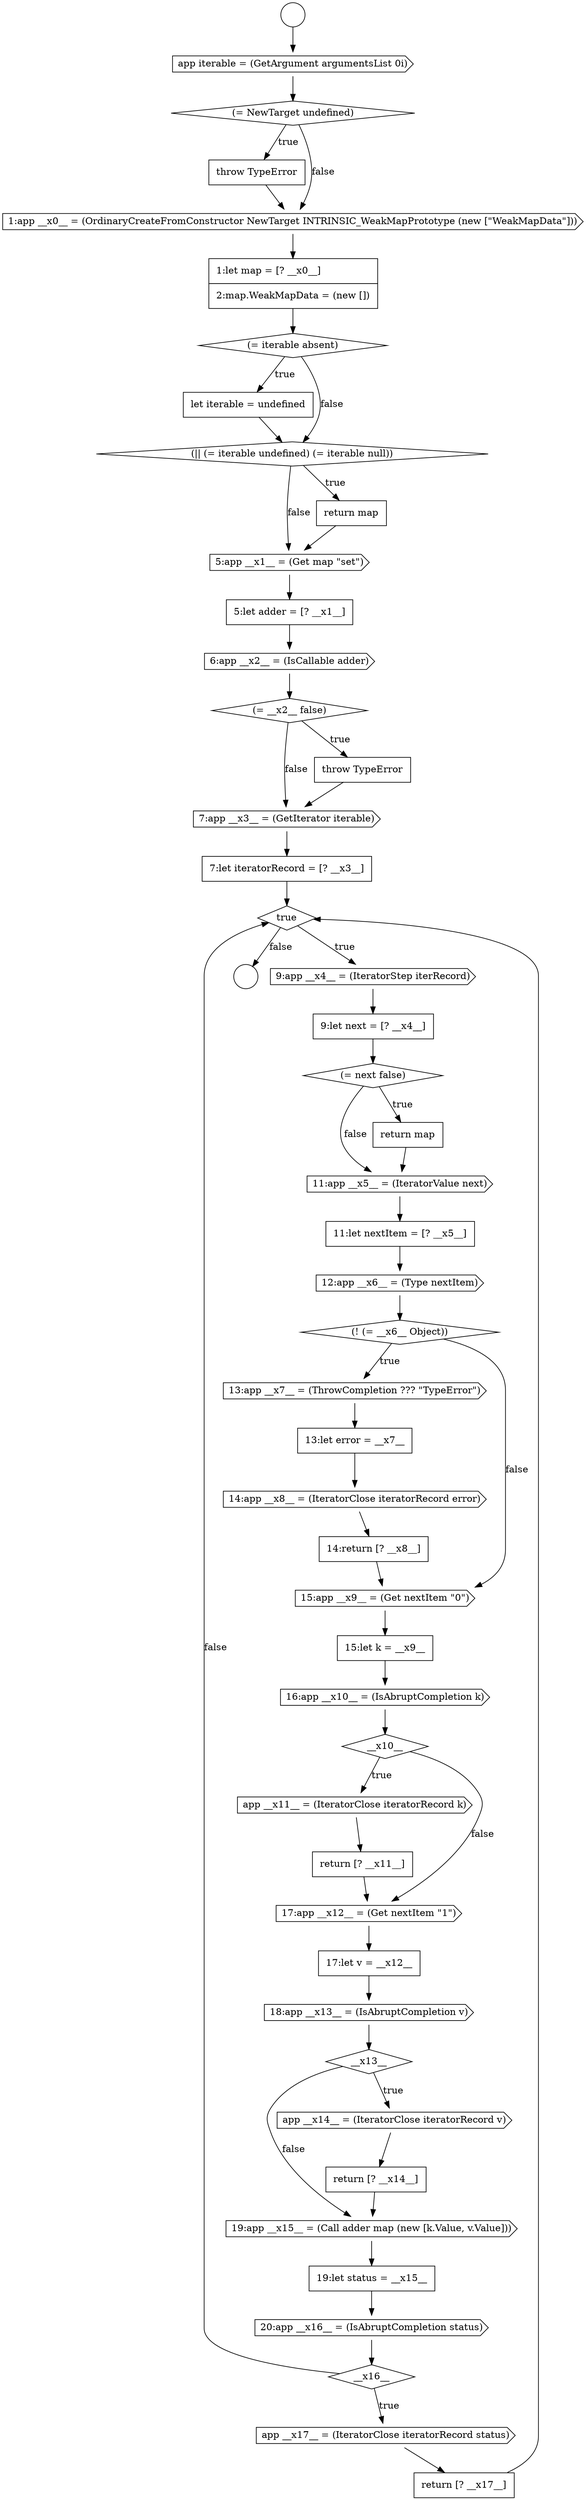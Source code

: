 digraph {
  node15926 [shape=diamond, label=<<font color="black">(= iterable absent)</font>> color="black" fillcolor="white" style=filled]
  node15931 [shape=none, margin=0, label=<<font color="black">
    <table border="0" cellborder="1" cellspacing="0" cellpadding="10">
      <tr><td align="left">5:let adder = [? __x1__]</td></tr>
    </table>
  </font>> color="black" fillcolor="white" style=filled]
  node15954 [shape=cds, label=<<font color="black">app __x11__ = (IteratorClose iteratorRecord k)</font>> color="black" fillcolor="white" style=filled]
  node15939 [shape=none, margin=0, label=<<font color="black">
    <table border="0" cellborder="1" cellspacing="0" cellpadding="10">
      <tr><td align="left">9:let next = [? __x4__]</td></tr>
    </table>
  </font>> color="black" fillcolor="white" style=filled]
  node15958 [shape=cds, label=<<font color="black">18:app __x13__ = (IsAbruptCompletion v)</font>> color="black" fillcolor="white" style=filled]
  node15947 [shape=none, margin=0, label=<<font color="black">
    <table border="0" cellborder="1" cellspacing="0" cellpadding="10">
      <tr><td align="left">13:let error = __x7__</td></tr>
    </table>
  </font>> color="black" fillcolor="white" style=filled]
  node15930 [shape=cds, label=<<font color="black">5:app __x1__ = (Get map &quot;set&quot;)</font>> color="black" fillcolor="white" style=filled]
  node15940 [shape=diamond, label=<<font color="black">(= next false)</font>> color="black" fillcolor="white" style=filled]
  node15951 [shape=none, margin=0, label=<<font color="black">
    <table border="0" cellborder="1" cellspacing="0" cellpadding="10">
      <tr><td align="left">15:let k = __x9__</td></tr>
    </table>
  </font>> color="black" fillcolor="white" style=filled]
  node15929 [shape=none, margin=0, label=<<font color="black">
    <table border="0" cellborder="1" cellspacing="0" cellpadding="10">
      <tr><td align="left">return map</td></tr>
    </table>
  </font>> color="black" fillcolor="white" style=filled]
  node15965 [shape=diamond, label=<<font color="black">__x16__</font>> color="black" fillcolor="white" style=filled]
  node15937 [shape=diamond, label=<<font color="black">true</font>> color="black" fillcolor="white" style=filled]
  node15925 [shape=none, margin=0, label=<<font color="black">
    <table border="0" cellborder="1" cellspacing="0" cellpadding="10">
      <tr><td align="left">1:let map = [? __x0__]</td></tr>
      <tr><td align="left">2:map.WeakMapData = (new [])</td></tr>
    </table>
  </font>> color="black" fillcolor="white" style=filled]
  node15957 [shape=none, margin=0, label=<<font color="black">
    <table border="0" cellborder="1" cellspacing="0" cellpadding="10">
      <tr><td align="left">17:let v = __x12__</td></tr>
    </table>
  </font>> color="black" fillcolor="white" style=filled]
  node15953 [shape=diamond, label=<<font color="black">__x10__</font>> color="black" fillcolor="white" style=filled]
  node15921 [shape=cds, label=<<font color="black">app iterable = (GetArgument argumentsList 0i)</font>> color="black" fillcolor="white" style=filled]
  node15942 [shape=cds, label=<<font color="black">11:app __x5__ = (IteratorValue next)</font>> color="black" fillcolor="white" style=filled]
  node15948 [shape=cds, label=<<font color="black">14:app __x8__ = (IteratorClose iteratorRecord error)</font>> color="black" fillcolor="white" style=filled]
  node15963 [shape=none, margin=0, label=<<font color="black">
    <table border="0" cellborder="1" cellspacing="0" cellpadding="10">
      <tr><td align="left">19:let status = __x15__</td></tr>
    </table>
  </font>> color="black" fillcolor="white" style=filled]
  node15922 [shape=diamond, label=<<font color="black">(= NewTarget undefined)</font>> color="black" fillcolor="white" style=filled]
  node15943 [shape=none, margin=0, label=<<font color="black">
    <table border="0" cellborder="1" cellspacing="0" cellpadding="10">
      <tr><td align="left">11:let nextItem = [? __x5__]</td></tr>
    </table>
  </font>> color="black" fillcolor="white" style=filled]
  node15967 [shape=none, margin=0, label=<<font color="black">
    <table border="0" cellborder="1" cellspacing="0" cellpadding="10">
      <tr><td align="left">return [? __x17__]</td></tr>
    </table>
  </font>> color="black" fillcolor="white" style=filled]
  node15952 [shape=cds, label=<<font color="black">16:app __x10__ = (IsAbruptCompletion k)</font>> color="black" fillcolor="white" style=filled]
  node15920 [shape=circle label=" " color="black" fillcolor="white" style=filled]
  node15962 [shape=cds, label=<<font color="black">19:app __x15__ = (Call adder map (new [k.Value, v.Value]))</font>> color="black" fillcolor="white" style=filled]
  node15935 [shape=cds, label=<<font color="black">7:app __x3__ = (GetIterator iterable)</font>> color="black" fillcolor="white" style=filled]
  node15944 [shape=cds, label=<<font color="black">12:app __x6__ = (Type nextItem)</font>> color="black" fillcolor="white" style=filled]
  node15959 [shape=diamond, label=<<font color="black">__x13__</font>> color="black" fillcolor="white" style=filled]
  node15927 [shape=none, margin=0, label=<<font color="black">
    <table border="0" cellborder="1" cellspacing="0" cellpadding="10">
      <tr><td align="left">let iterable = undefined</td></tr>
    </table>
  </font>> color="black" fillcolor="white" style=filled]
  node15934 [shape=none, margin=0, label=<<font color="black">
    <table border="0" cellborder="1" cellspacing="0" cellpadding="10">
      <tr><td align="left">throw TypeError</td></tr>
    </table>
  </font>> color="black" fillcolor="white" style=filled]
  node15955 [shape=none, margin=0, label=<<font color="black">
    <table border="0" cellborder="1" cellspacing="0" cellpadding="10">
      <tr><td align="left">return [? __x11__]</td></tr>
    </table>
  </font>> color="black" fillcolor="white" style=filled]
  node15923 [shape=none, margin=0, label=<<font color="black">
    <table border="0" cellborder="1" cellspacing="0" cellpadding="10">
      <tr><td align="left">throw TypeError</td></tr>
    </table>
  </font>> color="black" fillcolor="white" style=filled]
  node15919 [shape=circle label=" " color="black" fillcolor="white" style=filled]
  node15946 [shape=cds, label=<<font color="black">13:app __x7__ = (ThrowCompletion ??? &quot;TypeError&quot;)</font>> color="black" fillcolor="white" style=filled]
  node15936 [shape=none, margin=0, label=<<font color="black">
    <table border="0" cellborder="1" cellspacing="0" cellpadding="10">
      <tr><td align="left">7:let iteratorRecord = [? __x3__]</td></tr>
    </table>
  </font>> color="black" fillcolor="white" style=filled]
  node15941 [shape=none, margin=0, label=<<font color="black">
    <table border="0" cellborder="1" cellspacing="0" cellpadding="10">
      <tr><td align="left">return map</td></tr>
    </table>
  </font>> color="black" fillcolor="white" style=filled]
  node15961 [shape=none, margin=0, label=<<font color="black">
    <table border="0" cellborder="1" cellspacing="0" cellpadding="10">
      <tr><td align="left">return [? __x14__]</td></tr>
    </table>
  </font>> color="black" fillcolor="white" style=filled]
  node15966 [shape=cds, label=<<font color="black">app __x17__ = (IteratorClose iteratorRecord status)</font>> color="black" fillcolor="white" style=filled]
  node15960 [shape=cds, label=<<font color="black">app __x14__ = (IteratorClose iteratorRecord v)</font>> color="black" fillcolor="white" style=filled]
  node15933 [shape=diamond, label=<<font color="black">(= __x2__ false)</font>> color="black" fillcolor="white" style=filled]
  node15928 [shape=diamond, label=<<font color="black">(|| (= iterable undefined) (= iterable null))</font>> color="black" fillcolor="white" style=filled]
  node15924 [shape=cds, label=<<font color="black">1:app __x0__ = (OrdinaryCreateFromConstructor NewTarget INTRINSIC_WeakMapPrototype (new [&quot;WeakMapData&quot;]))</font>> color="black" fillcolor="white" style=filled]
  node15956 [shape=cds, label=<<font color="black">17:app __x12__ = (Get nextItem &quot;1&quot;)</font>> color="black" fillcolor="white" style=filled]
  node15964 [shape=cds, label=<<font color="black">20:app __x16__ = (IsAbruptCompletion status)</font>> color="black" fillcolor="white" style=filled]
  node15932 [shape=cds, label=<<font color="black">6:app __x2__ = (IsCallable adder)</font>> color="black" fillcolor="white" style=filled]
  node15950 [shape=cds, label=<<font color="black">15:app __x9__ = (Get nextItem &quot;0&quot;)</font>> color="black" fillcolor="white" style=filled]
  node15945 [shape=diamond, label=<<font color="black">(! (= __x6__ Object))</font>> color="black" fillcolor="white" style=filled]
  node15938 [shape=cds, label=<<font color="black">9:app __x4__ = (IteratorStep iterRecord)</font>> color="black" fillcolor="white" style=filled]
  node15949 [shape=none, margin=0, label=<<font color="black">
    <table border="0" cellborder="1" cellspacing="0" cellpadding="10">
      <tr><td align="left">14:return [? __x8__]</td></tr>
    </table>
  </font>> color="black" fillcolor="white" style=filled]
  node15951 -> node15952 [ color="black"]
  node15967 -> node15937 [ color="black"]
  node15949 -> node15950 [ color="black"]
  node15952 -> node15953 [ color="black"]
  node15932 -> node15933 [ color="black"]
  node15929 -> node15930 [ color="black"]
  node15959 -> node15960 [label=<<font color="black">true</font>> color="black"]
  node15959 -> node15962 [label=<<font color="black">false</font>> color="black"]
  node15953 -> node15954 [label=<<font color="black">true</font>> color="black"]
  node15953 -> node15956 [label=<<font color="black">false</font>> color="black"]
  node15956 -> node15957 [ color="black"]
  node15940 -> node15941 [label=<<font color="black">true</font>> color="black"]
  node15940 -> node15942 [label=<<font color="black">false</font>> color="black"]
  node15926 -> node15927 [label=<<font color="black">true</font>> color="black"]
  node15926 -> node15928 [label=<<font color="black">false</font>> color="black"]
  node15935 -> node15936 [ color="black"]
  node15927 -> node15928 [ color="black"]
  node15924 -> node15925 [ color="black"]
  node15962 -> node15963 [ color="black"]
  node15958 -> node15959 [ color="black"]
  node15955 -> node15956 [ color="black"]
  node15964 -> node15965 [ color="black"]
  node15930 -> node15931 [ color="black"]
  node15966 -> node15967 [ color="black"]
  node15922 -> node15923 [label=<<font color="black">true</font>> color="black"]
  node15922 -> node15924 [label=<<font color="black">false</font>> color="black"]
  node15934 -> node15935 [ color="black"]
  node15943 -> node15944 [ color="black"]
  node15925 -> node15926 [ color="black"]
  node15947 -> node15948 [ color="black"]
  node15954 -> node15955 [ color="black"]
  node15938 -> node15939 [ color="black"]
  node15931 -> node15932 [ color="black"]
  node15923 -> node15924 [ color="black"]
  node15921 -> node15922 [ color="black"]
  node15941 -> node15942 [ color="black"]
  node15948 -> node15949 [ color="black"]
  node15919 -> node15921 [ color="black"]
  node15950 -> node15951 [ color="black"]
  node15937 -> node15938 [label=<<font color="black">true</font>> color="black"]
  node15937 -> node15920 [label=<<font color="black">false</font>> color="black"]
  node15963 -> node15964 [ color="black"]
  node15936 -> node15937 [ color="black"]
  node15965 -> node15966 [label=<<font color="black">true</font>> color="black"]
  node15965 -> node15937 [label=<<font color="black">false</font>> color="black"]
  node15928 -> node15929 [label=<<font color="black">true</font>> color="black"]
  node15928 -> node15930 [label=<<font color="black">false</font>> color="black"]
  node15933 -> node15934 [label=<<font color="black">true</font>> color="black"]
  node15933 -> node15935 [label=<<font color="black">false</font>> color="black"]
  node15944 -> node15945 [ color="black"]
  node15946 -> node15947 [ color="black"]
  node15945 -> node15946 [label=<<font color="black">true</font>> color="black"]
  node15945 -> node15950 [label=<<font color="black">false</font>> color="black"]
  node15960 -> node15961 [ color="black"]
  node15939 -> node15940 [ color="black"]
  node15957 -> node15958 [ color="black"]
  node15961 -> node15962 [ color="black"]
  node15942 -> node15943 [ color="black"]
}
